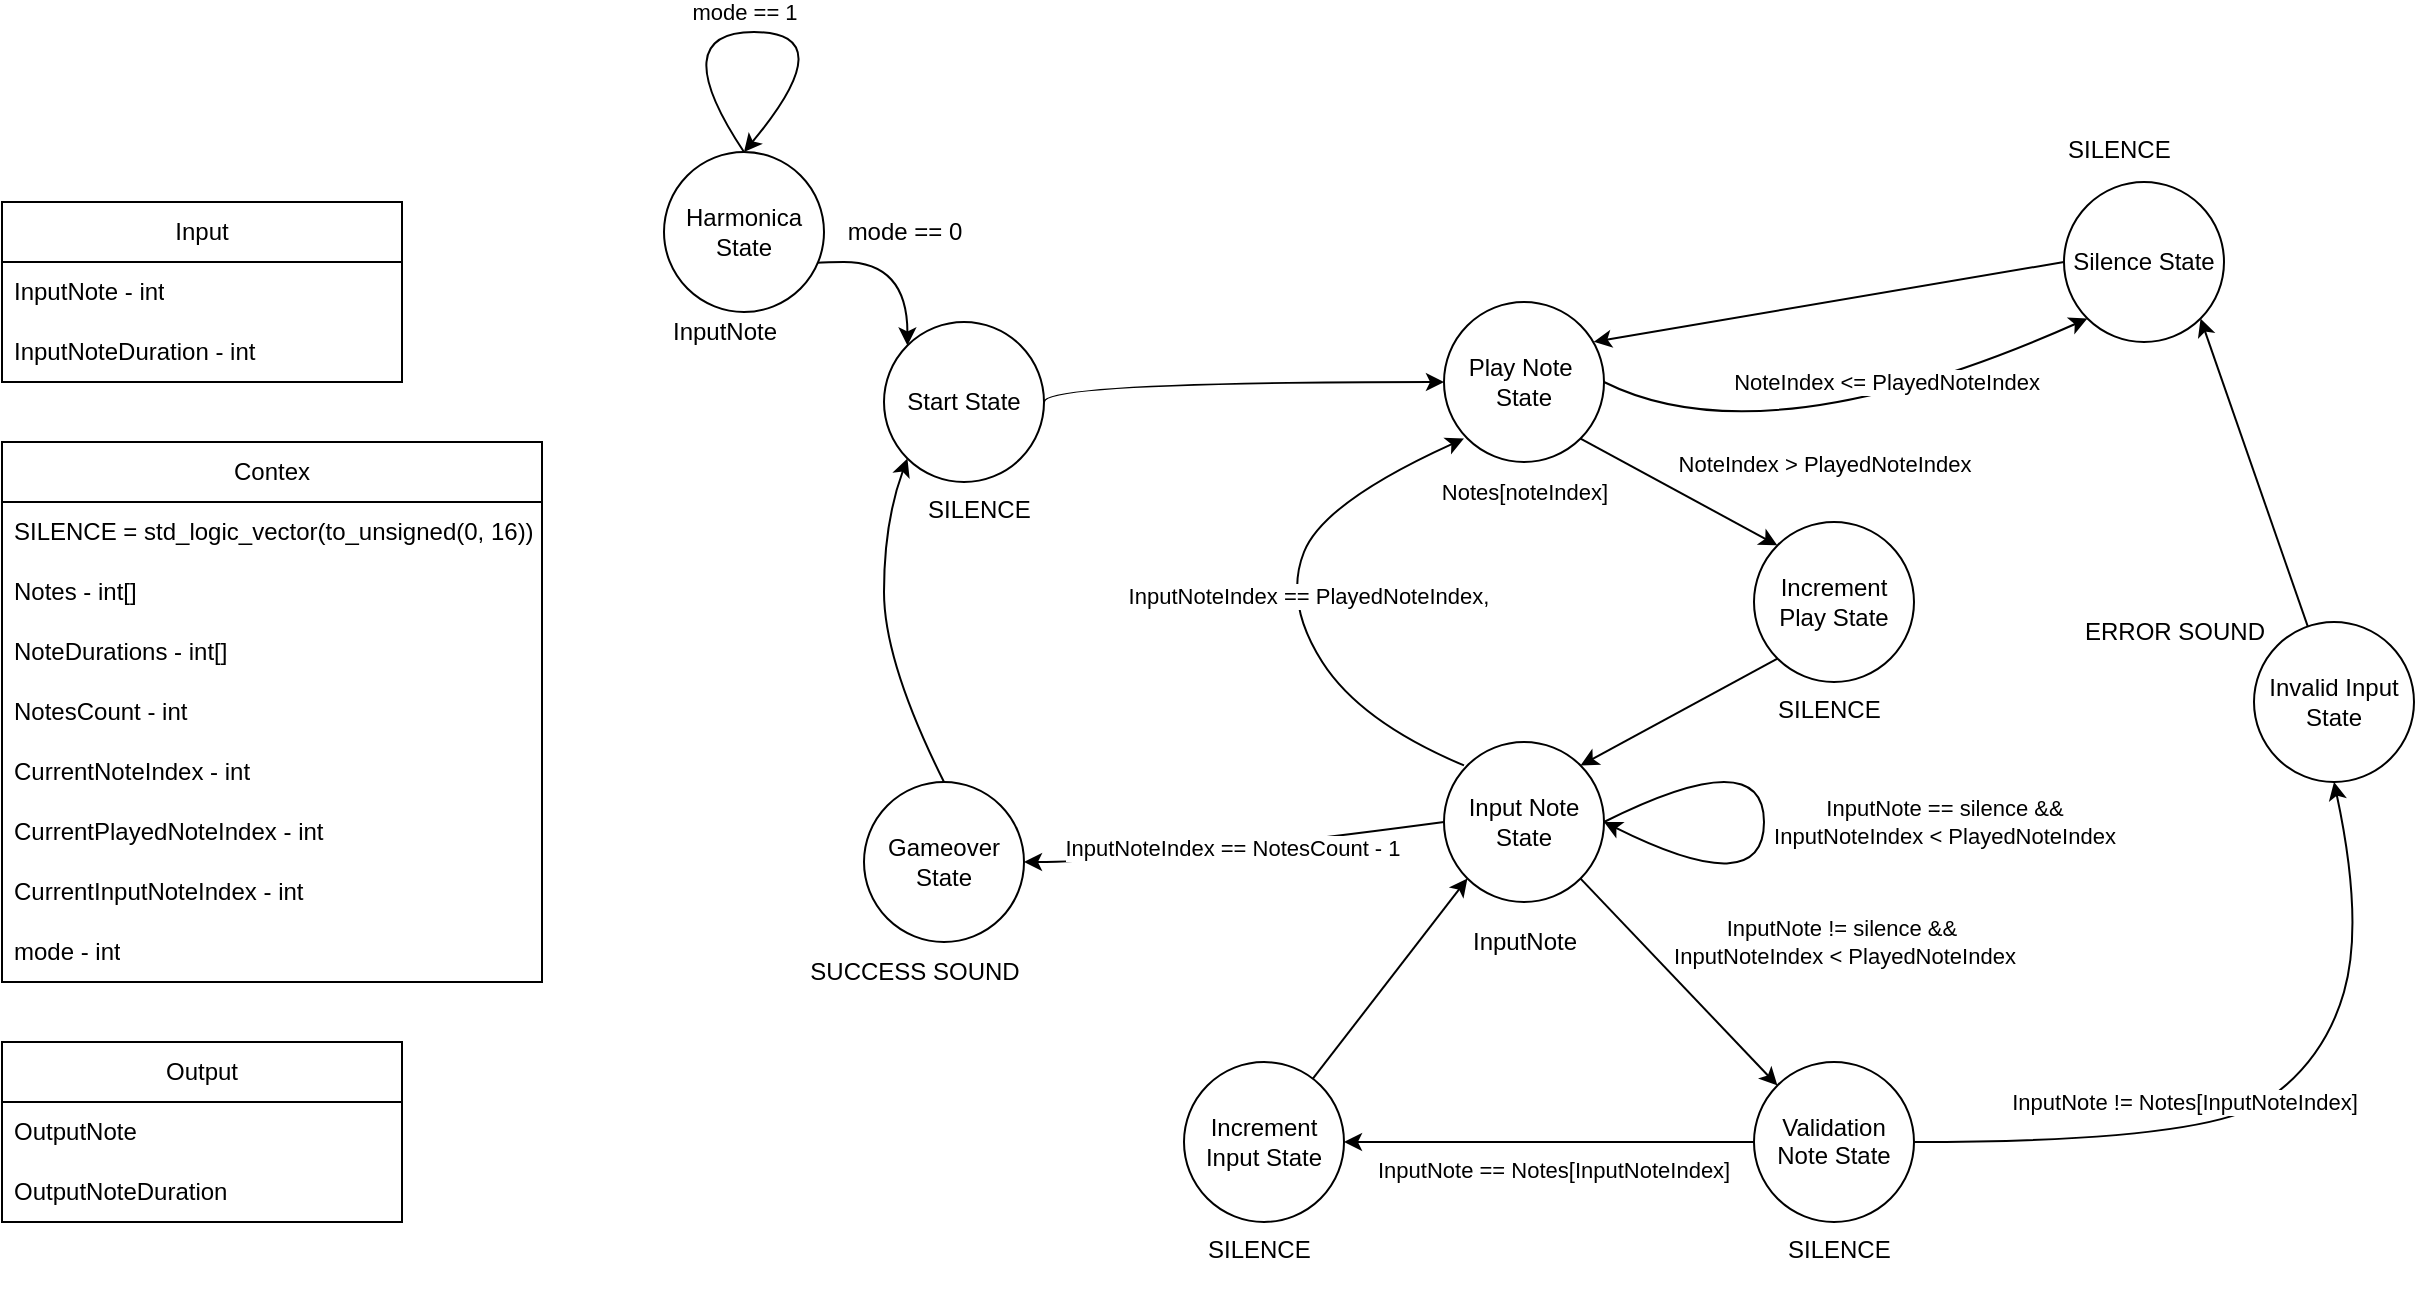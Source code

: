 <mxfile version="24.4.8" type="github">
  <diagram name="Strona-1" id="t6wWb5XzzatXMuzhWpIM">
    <mxGraphModel dx="2284" dy="1874" grid="1" gridSize="10" guides="1" tooltips="1" connect="1" arrows="1" fold="1" page="1" pageScale="1" pageWidth="850" pageHeight="1100" math="0" shadow="0">
      <root>
        <mxCell id="0" />
        <mxCell id="1" parent="0" />
        <mxCell id="qw2OTJ20mousWQYAHMn0-1" value="&lt;div&gt;&lt;font style=&quot;font-size: 12px;&quot;&gt;Play Note&amp;nbsp;&lt;/font&gt;&lt;/div&gt;&lt;div&gt;&lt;font style=&quot;font-size: 12px;&quot;&gt;State&lt;/font&gt;&lt;/div&gt;" style="ellipse;whiteSpace=wrap;html=1;aspect=fixed;" parent="1" vertex="1">
          <mxGeometry x="360" y="-40" width="80" height="80" as="geometry" />
        </mxCell>
        <mxCell id="qw2OTJ20mousWQYAHMn0-2" value="&lt;div&gt;&lt;font style=&quot;font-size: 12px;&quot;&gt;Input Note State&lt;/font&gt;&lt;/div&gt;" style="ellipse;whiteSpace=wrap;html=1;aspect=fixed;" parent="1" vertex="1">
          <mxGeometry x="360" y="180" width="80" height="80" as="geometry" />
        </mxCell>
        <mxCell id="qw2OTJ20mousWQYAHMn0-3" value="Invalid Input State" style="ellipse;whiteSpace=wrap;html=1;aspect=fixed;" parent="1" vertex="1">
          <mxGeometry x="765" y="120" width="80" height="80" as="geometry" />
        </mxCell>
        <mxCell id="qw2OTJ20mousWQYAHMn0-5" value="Input" style="swimlane;fontStyle=0;childLayout=stackLayout;horizontal=1;startSize=30;horizontalStack=0;resizeParent=1;resizeParentMax=0;resizeLast=0;collapsible=1;marginBottom=0;whiteSpace=wrap;html=1;" parent="1" vertex="1">
          <mxGeometry x="-361" y="-90" width="200" height="90" as="geometry">
            <mxRectangle x="100" y="40" width="90" height="30" as="alternateBounds" />
          </mxGeometry>
        </mxCell>
        <mxCell id="qw2OTJ20mousWQYAHMn0-12" value="InputNote - int" style="text;strokeColor=none;fillColor=none;align=left;verticalAlign=middle;spacingLeft=4;spacingRight=4;overflow=hidden;points=[[0,0.5],[1,0.5]];portConstraint=eastwest;rotatable=0;whiteSpace=wrap;html=1;" parent="qw2OTJ20mousWQYAHMn0-5" vertex="1">
          <mxGeometry y="30" width="200" height="30" as="geometry" />
        </mxCell>
        <mxCell id="qw2OTJ20mousWQYAHMn0-13" value="InputNoteDuration - int" style="text;strokeColor=none;fillColor=none;align=left;verticalAlign=middle;spacingLeft=4;spacingRight=4;overflow=hidden;points=[[0,0.5],[1,0.5]];portConstraint=eastwest;rotatable=0;whiteSpace=wrap;html=1;" parent="qw2OTJ20mousWQYAHMn0-5" vertex="1">
          <mxGeometry y="60" width="200" height="30" as="geometry" />
        </mxCell>
        <mxCell id="qw2OTJ20mousWQYAHMn0-14" value="" style="endArrow=classic;html=1;rounded=0;exitX=1;exitY=1;exitDx=0;exitDy=0;entryX=0;entryY=0;entryDx=0;entryDy=0;" parent="1" source="qw2OTJ20mousWQYAHMn0-1" target="j537V2kLl2y36CepkMWw-1" edge="1">
          <mxGeometry width="50" height="50" relative="1" as="geometry">
            <mxPoint x="560" y="170" as="sourcePoint" />
            <mxPoint x="800" y="80" as="targetPoint" />
          </mxGeometry>
        </mxCell>
        <mxCell id="qw2OTJ20mousWQYAHMn0-16" value="NoteIndex &amp;gt; PlayedNoteIndex" style="edgeLabel;html=1;align=center;verticalAlign=middle;resizable=0;points=[];" parent="qw2OTJ20mousWQYAHMn0-14" vertex="1" connectable="0">
          <mxGeometry x="-0.021" y="-1" relative="1" as="geometry">
            <mxPoint x="74" y="-15" as="offset" />
          </mxGeometry>
        </mxCell>
        <mxCell id="qw2OTJ20mousWQYAHMn0-15" value="" style="curved=1;endArrow=classic;html=1;rounded=0;exitX=0;exitY=0;exitDx=0;exitDy=0;entryX=0;entryY=1;entryDx=0;entryDy=0;" parent="1" edge="1">
          <mxGeometry width="50" height="50" relative="1" as="geometry">
            <mxPoint x="369.996" y="191.716" as="sourcePoint" />
            <mxPoint x="369.996" y="28.284" as="targetPoint" />
            <Array as="points">
              <mxPoint x="318.28" y="170" />
              <mxPoint x="280" y="110" />
              <mxPoint x="300" y="60" />
            </Array>
          </mxGeometry>
        </mxCell>
        <mxCell id="qw2OTJ20mousWQYAHMn0-36" value="InputNoteIndex == PlayedNoteIndex," style="edgeLabel;html=1;align=center;verticalAlign=middle;resizable=0;points=[];" parent="qw2OTJ20mousWQYAHMn0-15" vertex="1" connectable="0">
          <mxGeometry x="0.013" y="2" relative="1" as="geometry">
            <mxPoint x="12" as="offset" />
          </mxGeometry>
        </mxCell>
        <mxCell id="qw2OTJ20mousWQYAHMn0-19" value="" style="curved=1;endArrow=classic;html=1;rounded=0;exitX=1;exitY=0.5;exitDx=0;exitDy=0;entryX=0;entryY=1;entryDx=0;entryDy=0;" parent="1" source="qw2OTJ20mousWQYAHMn0-1" edge="1" target="j537V2kLl2y36CepkMWw-33">
          <mxGeometry width="50" height="50" relative="1" as="geometry">
            <mxPoint x="520" y="60" as="sourcePoint" />
            <mxPoint x="440" as="targetPoint" />
            <Array as="points">
              <mxPoint x="520" y="40" />
            </Array>
          </mxGeometry>
        </mxCell>
        <mxCell id="qw2OTJ20mousWQYAHMn0-20" value="NoteIndex &amp;lt;= PlayedNoteIndex" style="edgeLabel;html=1;align=center;verticalAlign=middle;resizable=0;points=[];" parent="qw2OTJ20mousWQYAHMn0-19" vertex="1" connectable="0">
          <mxGeometry x="0.099" y="-8" relative="1" as="geometry">
            <mxPoint x="5" y="-24" as="offset" />
          </mxGeometry>
        </mxCell>
        <mxCell id="j537V2kLl2y36CepkMWw-16" style="edgeStyle=orthogonalEdgeStyle;rounded=0;orthogonalLoop=1;jettySize=auto;html=1;exitX=0;exitY=0.5;exitDx=0;exitDy=0;entryX=1;entryY=0.5;entryDx=0;entryDy=0;" edge="1" parent="1" source="qw2OTJ20mousWQYAHMn0-22" target="j537V2kLl2y36CepkMWw-7">
          <mxGeometry relative="1" as="geometry" />
        </mxCell>
        <mxCell id="qw2OTJ20mousWQYAHMn0-22" value="&lt;p style=&quot;line-height: 120%; font-size: 11px;&quot;&gt;&lt;font style=&quot;font-size: 12px;&quot;&gt;Validation Note State&lt;/font&gt;&lt;/p&gt;" style="ellipse;whiteSpace=wrap;html=1;aspect=fixed;" parent="1" vertex="1">
          <mxGeometry x="515" y="340" width="80" height="80" as="geometry" />
        </mxCell>
        <mxCell id="qw2OTJ20mousWQYAHMn0-23" value="" style="curved=1;endArrow=classic;html=1;rounded=0;exitX=1;exitY=1;exitDx=0;exitDy=0;entryX=0;entryY=0;entryDx=0;entryDy=0;" parent="1" source="qw2OTJ20mousWQYAHMn0-2" target="qw2OTJ20mousWQYAHMn0-22" edge="1">
          <mxGeometry width="50" height="50" relative="1" as="geometry">
            <mxPoint x="650" y="380" as="sourcePoint" />
            <mxPoint x="700" y="330" as="targetPoint" />
            <Array as="points" />
          </mxGeometry>
        </mxCell>
        <mxCell id="qw2OTJ20mousWQYAHMn0-25" value="InputNote != Notes[InputNoteIndex]" style="curved=1;endArrow=classic;html=1;rounded=0;exitX=1;exitY=0.5;exitDx=0;exitDy=0;entryX=0.5;entryY=1;entryDx=0;entryDy=0;" parent="1" source="qw2OTJ20mousWQYAHMn0-22" target="qw2OTJ20mousWQYAHMn0-3" edge="1">
          <mxGeometry x="-0.253" y="20" width="50" height="50" relative="1" as="geometry">
            <mxPoint x="481" y="360" as="sourcePoint" />
            <mxPoint x="451" y="440" as="targetPoint" />
            <Array as="points">
              <mxPoint x="740" y="380" />
              <mxPoint x="800" y="340" />
              <mxPoint x="820" y="270" />
            </Array>
            <mxPoint as="offset" />
          </mxGeometry>
        </mxCell>
        <mxCell id="qw2OTJ20mousWQYAHMn0-30" value="" style="curved=1;endArrow=classic;html=1;rounded=0;entryX=0.938;entryY=0.175;entryDx=0;entryDy=0;entryPerimeter=0;exitX=0;exitY=0.5;exitDx=0;exitDy=0;" parent="1" source="j537V2kLl2y36CepkMWw-33" edge="1">
          <mxGeometry width="50" height="50" relative="1" as="geometry">
            <mxPoint x="629.999" y="-39.999" as="sourcePoint" />
            <mxPoint x="434.83" y="-20.08" as="targetPoint" />
            <Array as="points" />
          </mxGeometry>
        </mxCell>
        <mxCell id="qw2OTJ20mousWQYAHMn0-38" value="&lt;div style=&quot;font-size: 11px;&quot;&gt;&lt;font style=&quot;font-size: 11px;&quot;&gt;Notes[noteIndex]&lt;/font&gt;&lt;/div&gt;" style="text;html=1;align=center;verticalAlign=middle;resizable=0;points=[];autosize=1;strokeColor=none;fillColor=none;" parent="1" vertex="1">
          <mxGeometry x="345" y="40" width="110" height="30" as="geometry" />
        </mxCell>
        <mxCell id="qw2OTJ20mousWQYAHMn0-39" value="InputNote" style="text;html=1;align=center;verticalAlign=middle;resizable=0;points=[];autosize=1;strokeColor=none;fillColor=none;" parent="1" vertex="1">
          <mxGeometry x="360" y="265" width="80" height="30" as="geometry" />
        </mxCell>
        <mxCell id="qw2OTJ20mousWQYAHMn0-41" value="Contex" style="swimlane;fontStyle=0;childLayout=stackLayout;horizontal=1;startSize=30;horizontalStack=0;resizeParent=1;resizeParentMax=0;resizeLast=0;collapsible=1;marginBottom=0;whiteSpace=wrap;html=1;" parent="1" vertex="1">
          <mxGeometry x="-361" y="30" width="270" height="270" as="geometry">
            <mxRectangle x="100" y="40" width="90" height="30" as="alternateBounds" />
          </mxGeometry>
        </mxCell>
        <mxCell id="j537V2kLl2y36CepkMWw-26" value="SILENCE = std_logic_vector(to_unsigned(0, 16))" style="text;strokeColor=none;fillColor=none;align=left;verticalAlign=middle;spacingLeft=4;spacingRight=4;overflow=hidden;points=[[0,0.5],[1,0.5]];portConstraint=eastwest;rotatable=0;whiteSpace=wrap;html=1;" vertex="1" parent="qw2OTJ20mousWQYAHMn0-41">
          <mxGeometry y="30" width="270" height="30" as="geometry" />
        </mxCell>
        <mxCell id="qw2OTJ20mousWQYAHMn0-45" value="Notes - int[]" style="text;strokeColor=none;fillColor=none;align=left;verticalAlign=middle;spacingLeft=4;spacingRight=4;overflow=hidden;points=[[0,0.5],[1,0.5]];portConstraint=eastwest;rotatable=0;whiteSpace=wrap;html=1;" parent="qw2OTJ20mousWQYAHMn0-41" vertex="1">
          <mxGeometry y="60" width="270" height="30" as="geometry" />
        </mxCell>
        <mxCell id="qw2OTJ20mousWQYAHMn0-46" value="NoteDurations - int[]" style="text;strokeColor=none;fillColor=none;align=left;verticalAlign=middle;spacingLeft=4;spacingRight=4;overflow=hidden;points=[[0,0.5],[1,0.5]];portConstraint=eastwest;rotatable=0;whiteSpace=wrap;html=1;" parent="qw2OTJ20mousWQYAHMn0-41" vertex="1">
          <mxGeometry y="90" width="270" height="30" as="geometry" />
        </mxCell>
        <mxCell id="qw2OTJ20mousWQYAHMn0-43" value="NotesCount - int" style="text;strokeColor=none;fillColor=none;align=left;verticalAlign=middle;spacingLeft=4;spacingRight=4;overflow=hidden;points=[[0,0.5],[1,0.5]];portConstraint=eastwest;rotatable=0;whiteSpace=wrap;html=1;" parent="qw2OTJ20mousWQYAHMn0-41" vertex="1">
          <mxGeometry y="120" width="270" height="30" as="geometry" />
        </mxCell>
        <mxCell id="qw2OTJ20mousWQYAHMn0-42" value="CurrentNoteIndex - int" style="text;strokeColor=none;fillColor=none;align=left;verticalAlign=middle;spacingLeft=4;spacingRight=4;overflow=hidden;points=[[0,0.5],[1,0.5]];portConstraint=eastwest;rotatable=0;whiteSpace=wrap;html=1;" parent="qw2OTJ20mousWQYAHMn0-41" vertex="1">
          <mxGeometry y="150" width="270" height="30" as="geometry" />
        </mxCell>
        <mxCell id="qw2OTJ20mousWQYAHMn0-44" value="CurrentPlayedNoteIndex - int" style="text;strokeColor=none;fillColor=none;align=left;verticalAlign=middle;spacingLeft=4;spacingRight=4;overflow=hidden;points=[[0,0.5],[1,0.5]];portConstraint=eastwest;rotatable=0;whiteSpace=wrap;html=1;" parent="qw2OTJ20mousWQYAHMn0-41" vertex="1">
          <mxGeometry y="180" width="270" height="30" as="geometry" />
        </mxCell>
        <mxCell id="qw2OTJ20mousWQYAHMn0-49" value="CurrentInputNoteIndex - int" style="text;strokeColor=none;fillColor=none;align=left;verticalAlign=middle;spacingLeft=4;spacingRight=4;overflow=hidden;points=[[0,0.5],[1,0.5]];portConstraint=eastwest;rotatable=0;whiteSpace=wrap;html=1;" parent="qw2OTJ20mousWQYAHMn0-41" vertex="1">
          <mxGeometry y="210" width="270" height="30" as="geometry" />
        </mxCell>
        <mxCell id="j537V2kLl2y36CepkMWw-20" value="mode - int" style="text;strokeColor=none;fillColor=none;align=left;verticalAlign=middle;spacingLeft=4;spacingRight=4;overflow=hidden;points=[[0,0.5],[1,0.5]];portConstraint=eastwest;rotatable=0;whiteSpace=wrap;html=1;" vertex="1" parent="qw2OTJ20mousWQYAHMn0-41">
          <mxGeometry y="240" width="270" height="30" as="geometry" />
        </mxCell>
        <mxCell id="qw2OTJ20mousWQYAHMn0-50" value="Output" style="swimlane;fontStyle=0;childLayout=stackLayout;horizontal=1;startSize=30;horizontalStack=0;resizeParent=1;resizeParentMax=0;resizeLast=0;collapsible=1;marginBottom=0;whiteSpace=wrap;html=1;" parent="1" vertex="1">
          <mxGeometry x="-361" y="330" width="200" height="90" as="geometry">
            <mxRectangle x="100" y="40" width="90" height="30" as="alternateBounds" />
          </mxGeometry>
        </mxCell>
        <mxCell id="qw2OTJ20mousWQYAHMn0-51" value="OutputNote" style="text;strokeColor=none;fillColor=none;align=left;verticalAlign=middle;spacingLeft=4;spacingRight=4;overflow=hidden;points=[[0,0.5],[1,0.5]];portConstraint=eastwest;rotatable=0;whiteSpace=wrap;html=1;" parent="qw2OTJ20mousWQYAHMn0-50" vertex="1">
          <mxGeometry y="30" width="200" height="30" as="geometry" />
        </mxCell>
        <mxCell id="qw2OTJ20mousWQYAHMn0-52" value="OutputNoteDuration" style="text;strokeColor=none;fillColor=none;align=left;verticalAlign=middle;spacingLeft=4;spacingRight=4;overflow=hidden;points=[[0,0.5],[1,0.5]];portConstraint=eastwest;rotatable=0;whiteSpace=wrap;html=1;" parent="qw2OTJ20mousWQYAHMn0-50" vertex="1">
          <mxGeometry y="60" width="200" height="30" as="geometry" />
        </mxCell>
        <mxCell id="qw2OTJ20mousWQYAHMn0-70" value="" style="curved=1;endArrow=classic;html=1;rounded=0;exitX=0;exitY=0.5;exitDx=0;exitDy=0;entryX=1;entryY=0.5;entryDx=0;entryDy=0;" parent="1" source="qw2OTJ20mousWQYAHMn0-2" target="qw2OTJ20mousWQYAHMn0-71" edge="1">
          <mxGeometry width="50" height="50" relative="1" as="geometry">
            <mxPoint x="250" y="370" as="sourcePoint" />
            <mxPoint x="220" y="240" as="targetPoint" />
            <Array as="points">
              <mxPoint x="210" y="240" />
            </Array>
          </mxGeometry>
        </mxCell>
        <mxCell id="qw2OTJ20mousWQYAHMn0-72" value="InputNoteIndex == NotesCount - 1" style="edgeLabel;html=1;align=center;verticalAlign=middle;resizable=0;points=[];" parent="qw2OTJ20mousWQYAHMn0-70" vertex="1" connectable="0">
          <mxGeometry x="-0.11" y="1" relative="1" as="geometry">
            <mxPoint x="-13" y="-1" as="offset" />
          </mxGeometry>
        </mxCell>
        <mxCell id="qw2OTJ20mousWQYAHMn0-71" value="Gameover State" style="ellipse;whiteSpace=wrap;html=1;aspect=fixed;" parent="1" vertex="1">
          <mxGeometry x="70" y="200" width="80" height="80" as="geometry" />
        </mxCell>
        <mxCell id="qw2OTJ20mousWQYAHMn0-73" value="Start State" style="ellipse;whiteSpace=wrap;html=1;aspect=fixed;" parent="1" vertex="1">
          <mxGeometry x="80" y="-30" width="80" height="80" as="geometry" />
        </mxCell>
        <mxCell id="qw2OTJ20mousWQYAHMn0-74" value="" style="curved=1;endArrow=classic;html=1;rounded=0;exitX=0.5;exitY=0;exitDx=0;exitDy=0;entryX=0;entryY=1;entryDx=0;entryDy=0;" parent="1" source="qw2OTJ20mousWQYAHMn0-71" target="qw2OTJ20mousWQYAHMn0-73" edge="1">
          <mxGeometry width="50" height="50" relative="1" as="geometry">
            <mxPoint x="200" y="110" as="sourcePoint" />
            <mxPoint x="250" y="60" as="targetPoint" />
            <Array as="points">
              <mxPoint x="80" y="140" />
              <mxPoint x="80" y="70" />
            </Array>
          </mxGeometry>
        </mxCell>
        <mxCell id="qw2OTJ20mousWQYAHMn0-75" value="" style="curved=1;endArrow=classic;html=1;rounded=0;exitX=1;exitY=0.5;exitDx=0;exitDy=0;entryX=0;entryY=0.5;entryDx=0;entryDy=0;" parent="1" source="qw2OTJ20mousWQYAHMn0-73" target="qw2OTJ20mousWQYAHMn0-1" edge="1">
          <mxGeometry width="50" height="50" relative="1" as="geometry">
            <mxPoint x="200" y="110" as="sourcePoint" />
            <mxPoint x="250" y="60" as="targetPoint" />
            <Array as="points">
              <mxPoint x="160" />
            </Array>
          </mxGeometry>
        </mxCell>
        <mxCell id="qw2OTJ20mousWQYAHMn0-77" value="SUCCESS SOUND" style="text;html=1;align=center;verticalAlign=middle;resizable=0;points=[];autosize=1;strokeColor=none;fillColor=none;" parent="1" vertex="1">
          <mxGeometry x="30" y="280" width="130" height="30" as="geometry" />
        </mxCell>
        <mxCell id="j537V2kLl2y36CepkMWw-4" style="rounded=0;orthogonalLoop=1;jettySize=auto;html=1;exitX=0;exitY=1;exitDx=0;exitDy=0;entryX=1;entryY=0;entryDx=0;entryDy=0;" edge="1" parent="1" source="j537V2kLl2y36CepkMWw-1" target="qw2OTJ20mousWQYAHMn0-2">
          <mxGeometry relative="1" as="geometry">
            <mxPoint x="428" y="210" as="targetPoint" />
          </mxGeometry>
        </mxCell>
        <mxCell id="j537V2kLl2y36CepkMWw-1" value="Increment Play State" style="ellipse;whiteSpace=wrap;html=1;aspect=fixed;" vertex="1" parent="1">
          <mxGeometry x="515" y="70" width="80" height="80" as="geometry" />
        </mxCell>
        <mxCell id="j537V2kLl2y36CepkMWw-8" style="rounded=0;orthogonalLoop=1;jettySize=auto;html=1;entryX=0;entryY=1;entryDx=0;entryDy=0;" edge="1" parent="1" source="j537V2kLl2y36CepkMWw-7" target="qw2OTJ20mousWQYAHMn0-2">
          <mxGeometry relative="1" as="geometry" />
        </mxCell>
        <mxCell id="j537V2kLl2y36CepkMWw-7" value="Increment Input State" style="ellipse;whiteSpace=wrap;html=1;aspect=fixed;" vertex="1" parent="1">
          <mxGeometry x="230" y="340" width="80" height="80" as="geometry" />
        </mxCell>
        <mxCell id="j537V2kLl2y36CepkMWw-11" value="InputNote != silence &amp;amp;&amp;amp;&amp;nbsp;&lt;div&gt;InputNoteIndex &amp;lt; PlayedNoteIndex&lt;/div&gt;" style="edgeLabel;html=1;align=center;verticalAlign=middle;resizable=0;points=[];" vertex="1" connectable="0" parent="1">
          <mxGeometry x="559.996" y="279.999" as="geometry" />
        </mxCell>
        <mxCell id="j537V2kLl2y36CepkMWw-12" value="" style="curved=1;endArrow=classic;html=1;rounded=0;exitX=1;exitY=0.5;exitDx=0;exitDy=0;" edge="1" parent="1">
          <mxGeometry width="50" height="50" relative="1" as="geometry">
            <mxPoint x="440" y="220" as="sourcePoint" />
            <mxPoint x="440" y="220" as="targetPoint" />
            <Array as="points">
              <mxPoint x="520" y="180" />
              <mxPoint x="520" y="260" />
            </Array>
          </mxGeometry>
        </mxCell>
        <mxCell id="j537V2kLl2y36CepkMWw-13" value="InputNote == silence &amp;amp;&amp;amp;&lt;br&gt;InputNoteIndex &amp;lt; PlayedNoteIndex" style="edgeLabel;html=1;align=center;verticalAlign=middle;resizable=0;points=[];" vertex="1" connectable="0" parent="j537V2kLl2y36CepkMWw-12">
          <mxGeometry x="0.099" y="-8" relative="1" as="geometry">
            <mxPoint x="98" y="-13" as="offset" />
          </mxGeometry>
        </mxCell>
        <mxCell id="j537V2kLl2y36CepkMWw-17" value="&lt;font style=&quot;font-size: 11px;&quot;&gt;InputNote == Notes[InputNoteIndex]&lt;/font&gt;" style="text;whiteSpace=wrap;html=1;" vertex="1" parent="1">
          <mxGeometry x="325" y="380" width="235" height="20" as="geometry" />
        </mxCell>
        <mxCell id="j537V2kLl2y36CepkMWw-19" style="edgeStyle=orthogonalEdgeStyle;rounded=0;orthogonalLoop=1;jettySize=auto;html=1;exitX=1;exitY=1;exitDx=0;exitDy=0;entryX=0;entryY=0;entryDx=0;entryDy=0;curved=1;" edge="1" parent="1" source="j537V2kLl2y36CepkMWw-18" target="qw2OTJ20mousWQYAHMn0-73">
          <mxGeometry relative="1" as="geometry">
            <Array as="points">
              <mxPoint x="28" y="-60" />
              <mxPoint x="92" y="-60" />
            </Array>
          </mxGeometry>
        </mxCell>
        <mxCell id="j537V2kLl2y36CepkMWw-18" value="Harmonica&lt;br&gt;State" style="ellipse;whiteSpace=wrap;html=1;aspect=fixed;" vertex="1" parent="1">
          <mxGeometry x="-30" y="-115" width="80" height="80" as="geometry" />
        </mxCell>
        <mxCell id="j537V2kLl2y36CepkMWw-21" value="mode == 0 " style="text;html=1;align=center;verticalAlign=middle;resizable=0;points=[];autosize=1;strokeColor=none;fillColor=none;" vertex="1" parent="1">
          <mxGeometry x="50" y="-90" width="80" height="30" as="geometry" />
        </mxCell>
        <mxCell id="j537V2kLl2y36CepkMWw-24" value="" style="curved=1;endArrow=classic;html=1;rounded=0;exitX=1;exitY=0.5;exitDx=0;exitDy=0;" edge="1" parent="1">
          <mxGeometry width="50" height="50" relative="1" as="geometry">
            <mxPoint x="10" y="-115" as="sourcePoint" />
            <mxPoint x="10" y="-115" as="targetPoint" />
            <Array as="points">
              <mxPoint x="-30" y="-175" />
              <mxPoint x="60" y="-175" />
            </Array>
          </mxGeometry>
        </mxCell>
        <mxCell id="j537V2kLl2y36CepkMWw-25" value="mode == 1" style="edgeLabel;html=1;align=center;verticalAlign=middle;resizable=0;points=[];" vertex="1" connectable="0" parent="j537V2kLl2y36CepkMWw-24">
          <mxGeometry x="0.099" y="-8" relative="1" as="geometry">
            <mxPoint x="-20" y="-18" as="offset" />
          </mxGeometry>
        </mxCell>
        <mxCell id="j537V2kLl2y36CepkMWw-27" value="SILENCE" style="text;whiteSpace=wrap;html=1;" vertex="1" parent="1">
          <mxGeometry x="100" y="50" width="80" height="40" as="geometry" />
        </mxCell>
        <mxCell id="j537V2kLl2y36CepkMWw-28" value="SILENCE" style="text;whiteSpace=wrap;html=1;" vertex="1" parent="1">
          <mxGeometry x="240" y="420" width="80" height="40" as="geometry" />
        </mxCell>
        <mxCell id="j537V2kLl2y36CepkMWw-29" value="SILENCE" style="text;whiteSpace=wrap;html=1;" vertex="1" parent="1">
          <mxGeometry x="530" y="420" width="80" height="40" as="geometry" />
        </mxCell>
        <mxCell id="j537V2kLl2y36CepkMWw-30" value="ERROR SOUND" style="text;html=1;align=center;verticalAlign=middle;resizable=0;points=[];autosize=1;strokeColor=none;fillColor=none;" vertex="1" parent="1">
          <mxGeometry x="670" y="110" width="110" height="30" as="geometry" />
        </mxCell>
        <mxCell id="j537V2kLl2y36CepkMWw-31" value="SILENCE" style="text;whiteSpace=wrap;html=1;" vertex="1" parent="1">
          <mxGeometry x="525" y="150" width="80" height="40" as="geometry" />
        </mxCell>
        <mxCell id="j537V2kLl2y36CepkMWw-32" value="InputNote" style="text;html=1;align=center;verticalAlign=middle;resizable=0;points=[];autosize=1;strokeColor=none;fillColor=none;" vertex="1" parent="1">
          <mxGeometry x="-40" y="-40" width="80" height="30" as="geometry" />
        </mxCell>
        <mxCell id="j537V2kLl2y36CepkMWw-34" value="" style="endArrow=classic;html=1;rounded=0;entryX=1;entryY=1;entryDx=0;entryDy=0;" edge="1" parent="1" source="qw2OTJ20mousWQYAHMn0-3" target="j537V2kLl2y36CepkMWw-33">
          <mxGeometry width="50" height="50" relative="1" as="geometry">
            <mxPoint x="793" y="122" as="sourcePoint" />
            <mxPoint x="435" y="-26" as="targetPoint" />
          </mxGeometry>
        </mxCell>
        <mxCell id="j537V2kLl2y36CepkMWw-33" value="Silence State" style="ellipse;whiteSpace=wrap;html=1;aspect=fixed;" vertex="1" parent="1">
          <mxGeometry x="670" y="-100" width="80" height="80" as="geometry" />
        </mxCell>
        <mxCell id="j537V2kLl2y36CepkMWw-36" value="SILENCE" style="text;whiteSpace=wrap;html=1;" vertex="1" parent="1">
          <mxGeometry x="670" y="-130" width="80" height="40" as="geometry" />
        </mxCell>
      </root>
    </mxGraphModel>
  </diagram>
</mxfile>
